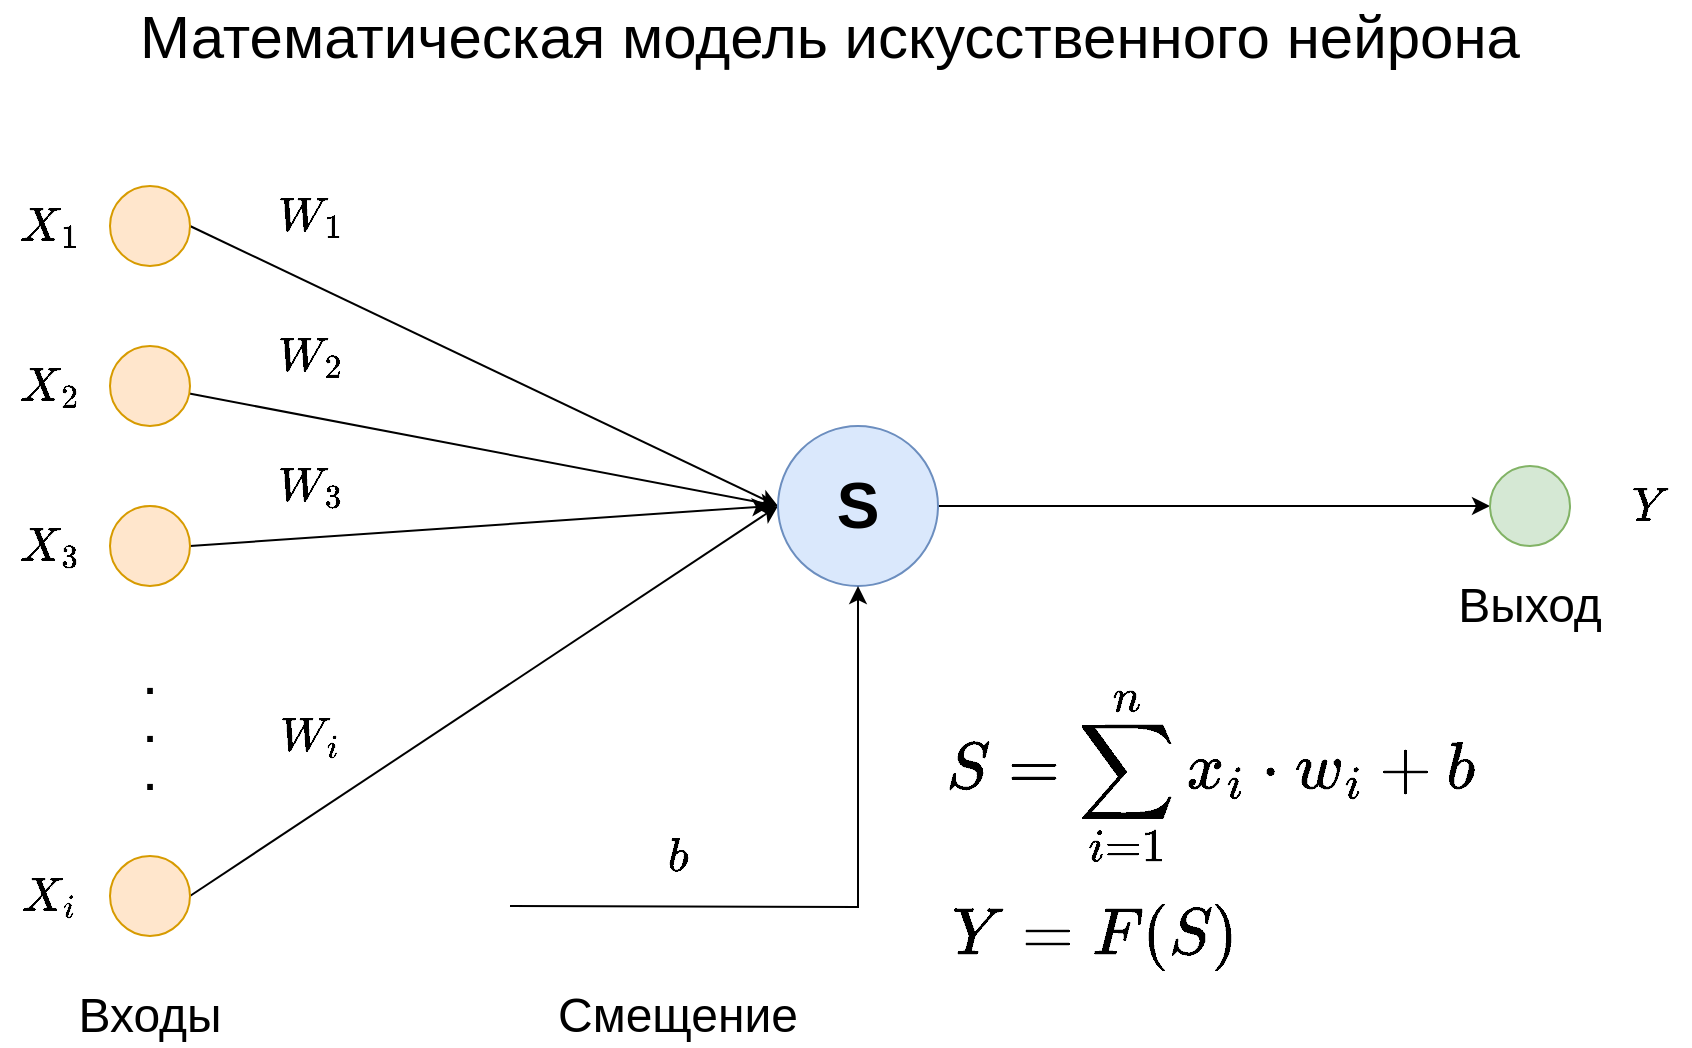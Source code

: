 <mxfile version="26.0.16">
  <diagram name="Страница — 1" id="2soQ3L1gLjQSivVIIh60">
    <mxGraphModel dx="1235" dy="665" grid="1" gridSize="10" guides="1" tooltips="1" connect="1" arrows="1" fold="1" page="1" pageScale="1" pageWidth="827" pageHeight="1169" math="1" shadow="0">
      <root>
        <mxCell id="0" />
        <mxCell id="1" parent="0" />
        <mxCell id="z6tPute2OEq31XL8ONab-16" style="rounded=0;orthogonalLoop=1;jettySize=auto;html=1;exitX=1;exitY=0.5;exitDx=0;exitDy=0;entryX=0;entryY=0.5;entryDx=0;entryDy=0;" edge="1" parent="1" source="z6tPute2OEq31XL8ONab-1" target="z6tPute2OEq31XL8ONab-10">
          <mxGeometry relative="1" as="geometry" />
        </mxCell>
        <mxCell id="z6tPute2OEq31XL8ONab-1" value="" style="ellipse;whiteSpace=wrap;html=1;aspect=fixed;fillColor=#ffe6cc;strokeColor=#d79b00;" vertex="1" parent="1">
          <mxGeometry x="70" y="100" width="40" height="40" as="geometry" />
        </mxCell>
        <mxCell id="z6tPute2OEq31XL8ONab-17" style="rounded=0;orthogonalLoop=1;jettySize=auto;html=1;entryX=0;entryY=0.5;entryDx=0;entryDy=0;" edge="1" parent="1" source="z6tPute2OEq31XL8ONab-2" target="z6tPute2OEq31XL8ONab-10">
          <mxGeometry relative="1" as="geometry">
            <mxPoint x="400" y="260" as="targetPoint" />
          </mxGeometry>
        </mxCell>
        <mxCell id="z6tPute2OEq31XL8ONab-2" value="" style="ellipse;whiteSpace=wrap;html=1;aspect=fixed;fillColor=#ffe6cc;strokeColor=#d79b00;" vertex="1" parent="1">
          <mxGeometry x="70" y="180" width="40" height="40" as="geometry" />
        </mxCell>
        <mxCell id="z6tPute2OEq31XL8ONab-18" style="edgeStyle=none;rounded=0;orthogonalLoop=1;jettySize=auto;html=1;exitX=1;exitY=0.5;exitDx=0;exitDy=0;" edge="1" parent="1" source="z6tPute2OEq31XL8ONab-3">
          <mxGeometry relative="1" as="geometry">
            <mxPoint x="400" y="260" as="targetPoint" />
          </mxGeometry>
        </mxCell>
        <mxCell id="z6tPute2OEq31XL8ONab-3" value="" style="ellipse;whiteSpace=wrap;html=1;aspect=fixed;fillColor=#ffe6cc;strokeColor=#d79b00;" vertex="1" parent="1">
          <mxGeometry x="70" y="260" width="40" height="40" as="geometry" />
        </mxCell>
        <mxCell id="z6tPute2OEq31XL8ONab-4" value="`X_1`" style="text;html=1;align=center;verticalAlign=middle;whiteSpace=wrap;rounded=0;fontSize=20;" vertex="1" parent="1">
          <mxGeometry x="20" y="105" width="40" height="30" as="geometry" />
        </mxCell>
        <mxCell id="z6tPute2OEq31XL8ONab-5" value="`X_2`" style="text;html=1;align=center;verticalAlign=middle;whiteSpace=wrap;rounded=0;fontSize=20;" vertex="1" parent="1">
          <mxGeometry x="20" y="185" width="40" height="30" as="geometry" />
        </mxCell>
        <mxCell id="z6tPute2OEq31XL8ONab-6" value="`X_3`" style="text;html=1;align=center;verticalAlign=middle;whiteSpace=wrap;rounded=0;fontSize=20;" vertex="1" parent="1">
          <mxGeometry x="20" y="265" width="40" height="30" as="geometry" />
        </mxCell>
        <mxCell id="z6tPute2OEq31XL8ONab-19" style="edgeStyle=none;rounded=0;orthogonalLoop=1;jettySize=auto;html=1;exitX=1;exitY=0.5;exitDx=0;exitDy=0;entryX=0;entryY=0.5;entryDx=0;entryDy=0;" edge="1" parent="1" source="z6tPute2OEq31XL8ONab-7" target="z6tPute2OEq31XL8ONab-10">
          <mxGeometry relative="1" as="geometry" />
        </mxCell>
        <mxCell id="z6tPute2OEq31XL8ONab-7" value="" style="ellipse;whiteSpace=wrap;html=1;aspect=fixed;fillColor=#ffe6cc;strokeColor=#d79b00;" vertex="1" parent="1">
          <mxGeometry x="70" y="435" width="40" height="40" as="geometry" />
        </mxCell>
        <mxCell id="z6tPute2OEq31XL8ONab-8" value="`X_i`" style="text;html=1;align=center;verticalAlign=middle;whiteSpace=wrap;rounded=0;fontSize=20;" vertex="1" parent="1">
          <mxGeometry x="20" y="440" width="40" height="30" as="geometry" />
        </mxCell>
        <mxCell id="z6tPute2OEq31XL8ONab-9" value=".&lt;div&gt;.&lt;/div&gt;&lt;div&gt;.&lt;/div&gt;" style="text;html=1;align=center;verticalAlign=middle;whiteSpace=wrap;rounded=0;fontStyle=1;fontSize=20;" vertex="1" parent="1">
          <mxGeometry x="60" y="350" width="60" height="40" as="geometry" />
        </mxCell>
        <mxCell id="z6tPute2OEq31XL8ONab-26" style="edgeStyle=none;rounded=0;orthogonalLoop=1;jettySize=auto;html=1;exitX=1;exitY=0.5;exitDx=0;exitDy=0;entryX=0;entryY=0.5;entryDx=0;entryDy=0;" edge="1" parent="1" source="z6tPute2OEq31XL8ONab-10" target="z6tPute2OEq31XL8ONab-25">
          <mxGeometry relative="1" as="geometry" />
        </mxCell>
        <mxCell id="z6tPute2OEq31XL8ONab-10" value="S" style="ellipse;whiteSpace=wrap;html=1;aspect=fixed;fillColor=#dae8fc;strokeColor=#6c8ebf;fontStyle=1;fontSize=32;" vertex="1" parent="1">
          <mxGeometry x="404" y="220" width="80" height="80" as="geometry" />
        </mxCell>
        <mxCell id="z6tPute2OEq31XL8ONab-11" value="" style="endArrow=classic;html=1;rounded=0;edgeStyle=orthogonalEdgeStyle;entryX=0.5;entryY=1;entryDx=0;entryDy=0;" edge="1" parent="1" target="z6tPute2OEq31XL8ONab-10">
          <mxGeometry width="50" height="50" relative="1" as="geometry">
            <mxPoint x="270" y="460" as="sourcePoint" />
            <mxPoint x="430" y="290" as="targetPoint" />
          </mxGeometry>
        </mxCell>
        <mxCell id="z6tPute2OEq31XL8ONab-12" value="&lt;font style=&quot;font-size: 24px;&quot;&gt;Входы&lt;/font&gt;" style="text;html=1;align=center;verticalAlign=middle;whiteSpace=wrap;rounded=0;fontStyle=0;fontSize=16;" vertex="1" parent="1">
          <mxGeometry x="40" y="500" width="100" height="30" as="geometry" />
        </mxCell>
        <mxCell id="z6tPute2OEq31XL8ONab-13" value="&lt;font style=&quot;font-size: 24px;&quot;&gt;Смещение&lt;/font&gt;" style="text;html=1;align=center;verticalAlign=middle;whiteSpace=wrap;rounded=0;fontStyle=0;fontSize=16;" vertex="1" parent="1">
          <mxGeometry x="304" y="500" width="100" height="30" as="geometry" />
        </mxCell>
        <mxCell id="z6tPute2OEq31XL8ONab-15" value="`b`" style="text;html=1;align=center;verticalAlign=middle;whiteSpace=wrap;rounded=0;fontSize=20;" vertex="1" parent="1">
          <mxGeometry x="334" y="420" width="40" height="30" as="geometry" />
        </mxCell>
        <mxCell id="z6tPute2OEq31XL8ONab-20" value="`W_1`" style="text;html=1;align=center;verticalAlign=middle;whiteSpace=wrap;rounded=0;fontSize=20;" vertex="1" parent="1">
          <mxGeometry x="150" y="100" width="40" height="30" as="geometry" />
        </mxCell>
        <mxCell id="z6tPute2OEq31XL8ONab-21" value="`W_2`" style="text;html=1;align=center;verticalAlign=middle;whiteSpace=wrap;rounded=0;fontSize=20;" vertex="1" parent="1">
          <mxGeometry x="150" y="170" width="40" height="30" as="geometry" />
        </mxCell>
        <mxCell id="z6tPute2OEq31XL8ONab-22" value="`W_3`" style="text;html=1;align=center;verticalAlign=middle;whiteSpace=wrap;rounded=0;fontSize=20;" vertex="1" parent="1">
          <mxGeometry x="150" y="235" width="40" height="30" as="geometry" />
        </mxCell>
        <mxCell id="z6tPute2OEq31XL8ONab-23" value="`W_i`" style="text;html=1;align=center;verticalAlign=middle;whiteSpace=wrap;rounded=0;fontSize=20;" vertex="1" parent="1">
          <mxGeometry x="150" y="360" width="40" height="30" as="geometry" />
        </mxCell>
        <mxCell id="z6tPute2OEq31XL8ONab-24" style="edgeStyle=none;rounded=0;orthogonalLoop=1;jettySize=auto;html=1;exitX=0.5;exitY=1;exitDx=0;exitDy=0;" edge="1" parent="1" source="z6tPute2OEq31XL8ONab-23" target="z6tPute2OEq31XL8ONab-23">
          <mxGeometry relative="1" as="geometry" />
        </mxCell>
        <mxCell id="z6tPute2OEq31XL8ONab-25" value="" style="ellipse;whiteSpace=wrap;html=1;aspect=fixed;fillColor=#d5e8d4;strokeColor=#82b366;" vertex="1" parent="1">
          <mxGeometry x="760" y="240" width="40" height="40" as="geometry" />
        </mxCell>
        <mxCell id="z6tPute2OEq31XL8ONab-27" value="&lt;span style=&quot;font-size: 24px;&quot;&gt;Выход&lt;/span&gt;" style="text;html=1;align=center;verticalAlign=middle;whiteSpace=wrap;rounded=0;fontStyle=0;fontSize=16;" vertex="1" parent="1">
          <mxGeometry x="730" y="295" width="100" height="30" as="geometry" />
        </mxCell>
        <mxCell id="z6tPute2OEq31XL8ONab-28" value="`Y`" style="text;html=1;align=center;verticalAlign=middle;whiteSpace=wrap;rounded=0;fontSize=20;" vertex="1" parent="1">
          <mxGeometry x="820" y="245" width="40" height="30" as="geometry" />
        </mxCell>
        <mxCell id="z6tPute2OEq31XL8ONab-29" value="`S = sum_(i=1)^nx_i * w_i + b`" style="text;html=1;align=center;verticalAlign=middle;whiteSpace=wrap;rounded=0;fontSize=28;" vertex="1" parent="1">
          <mxGeometry x="470" y="340" width="300" height="110" as="geometry" />
        </mxCell>
        <mxCell id="z6tPute2OEq31XL8ONab-33" value="`Y=F(S)`" style="text;html=1;align=center;verticalAlign=middle;whiteSpace=wrap;rounded=0;fontSize=28;" vertex="1" parent="1">
          <mxGeometry x="484" y="450" width="156" height="50" as="geometry" />
        </mxCell>
        <mxCell id="z6tPute2OEq31XL8ONab-35" value="Математическая модель искусственного нейрона" style="text;html=1;align=center;verticalAlign=middle;whiteSpace=wrap;rounded=0;fontSize=30;" vertex="1" parent="1">
          <mxGeometry x="20" y="10" width="820" height="30" as="geometry" />
        </mxCell>
      </root>
    </mxGraphModel>
  </diagram>
</mxfile>
